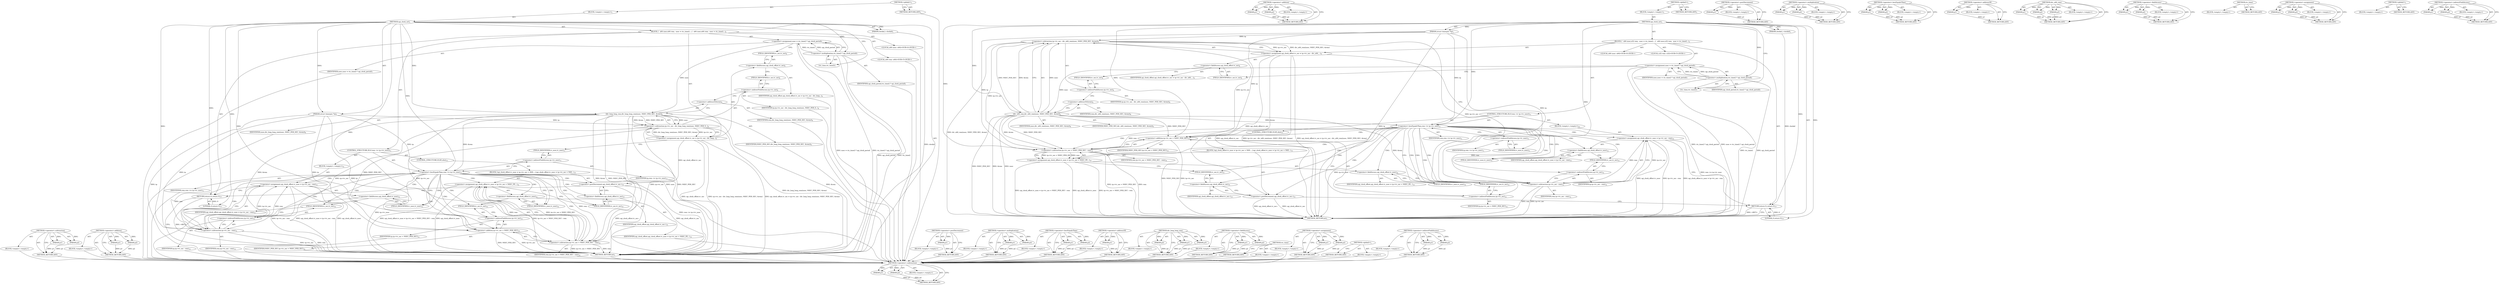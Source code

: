 digraph "&lt;operator&gt;.indirectFieldAccess" {
vulnerable_108 [label=<(METHOD,&lt;operator&gt;.subtraction)>];
vulnerable_109 [label=<(PARAM,p1)>];
vulnerable_110 [label=<(PARAM,p2)>];
vulnerable_111 [label=<(BLOCK,&lt;empty&gt;,&lt;empty&gt;)>];
vulnerable_112 [label=<(METHOD_RETURN,ANY)>];
vulnerable_133 [label=<(METHOD,&lt;operator&gt;.addition)>];
vulnerable_134 [label=<(PARAM,p1)>];
vulnerable_135 [label=<(PARAM,p2)>];
vulnerable_136 [label=<(BLOCK,&lt;empty&gt;,&lt;empty&gt;)>];
vulnerable_137 [label=<(METHOD_RETURN,ANY)>];
vulnerable_6 [label=<(METHOD,&lt;global&gt;)<SUB>1</SUB>>];
vulnerable_7 [label=<(BLOCK,&lt;empty&gt;,&lt;empty&gt;)<SUB>1</SUB>>];
vulnerable_8 [label=<(METHOD,sgi_clock_set)<SUB>1</SUB>>];
vulnerable_9 [label=<(PARAM,clockid_t clockid)<SUB>1</SUB>>];
vulnerable_10 [label=<(PARAM,struct timespec *tp)<SUB>1</SUB>>];
vulnerable_11 [label=<(BLOCK,{
 
 	u64 nsec;
	u64 rem;
 
 	nsec = rtc_time()...,{
 
 	u64 nsec;
	u64 rem;
 
 	nsec = rtc_time()...)<SUB>2</SUB>>];
vulnerable_12 [label="<(LOCAL,u64 nsec: u64)<SUB>4</SUB>>"];
vulnerable_13 [label="<(LOCAL,u64 rem: u64)<SUB>5</SUB>>"];
vulnerable_14 [label=<(&lt;operator&gt;.assignment,nsec = rtc_time() * sgi_clock_period)<SUB>7</SUB>>];
vulnerable_15 [label=<(IDENTIFIER,nsec,nsec = rtc_time() * sgi_clock_period)<SUB>7</SUB>>];
vulnerable_16 [label=<(&lt;operator&gt;.multiplication,rtc_time() * sgi_clock_period)<SUB>7</SUB>>];
vulnerable_17 [label=<(rtc_time,rtc_time())<SUB>7</SUB>>];
vulnerable_18 [label=<(IDENTIFIER,sgi_clock_period,rtc_time() * sgi_clock_period)<SUB>7</SUB>>];
vulnerable_19 [label=<(&lt;operator&gt;.assignment,sgi_clock_offset.tv_sec = tp-&gt;tv_sec - div_long...)<SUB>9</SUB>>];
vulnerable_20 [label=<(&lt;operator&gt;.fieldAccess,sgi_clock_offset.tv_sec)<SUB>9</SUB>>];
vulnerable_21 [label=<(IDENTIFIER,sgi_clock_offset,sgi_clock_offset.tv_sec = tp-&gt;tv_sec - div_long...)<SUB>9</SUB>>];
vulnerable_22 [label=<(FIELD_IDENTIFIER,tv_sec,tv_sec)<SUB>9</SUB>>];
vulnerable_23 [label=<(&lt;operator&gt;.subtraction,tp-&gt;tv_sec - div_long_long_rem(nsec, NSEC_PER_S...)<SUB>9</SUB>>];
vulnerable_24 [label=<(&lt;operator&gt;.indirectFieldAccess,tp-&gt;tv_sec)<SUB>9</SUB>>];
vulnerable_25 [label=<(IDENTIFIER,tp,tp-&gt;tv_sec - div_long_long_rem(nsec, NSEC_PER_S...)<SUB>9</SUB>>];
vulnerable_26 [label=<(FIELD_IDENTIFIER,tv_sec,tv_sec)<SUB>9</SUB>>];
vulnerable_27 [label=<(div_long_long_rem,div_long_long_rem(nsec, NSEC_PER_SEC, &amp;rem))<SUB>9</SUB>>];
vulnerable_28 [label=<(IDENTIFIER,nsec,div_long_long_rem(nsec, NSEC_PER_SEC, &amp;rem))<SUB>9</SUB>>];
vulnerable_29 [label=<(IDENTIFIER,NSEC_PER_SEC,div_long_long_rem(nsec, NSEC_PER_SEC, &amp;rem))<SUB>9</SUB>>];
vulnerable_30 [label=<(&lt;operator&gt;.addressOf,&amp;rem)<SUB>9</SUB>>];
vulnerable_31 [label=<(IDENTIFIER,rem,div_long_long_rem(nsec, NSEC_PER_SEC, &amp;rem))<SUB>9</SUB>>];
vulnerable_32 [label=<(CONTROL_STRUCTURE,IF,if (rem &lt;= tp-&gt;tv_nsec))<SUB>11</SUB>>];
vulnerable_33 [label=<(&lt;operator&gt;.lessEqualsThan,rem &lt;= tp-&gt;tv_nsec)<SUB>11</SUB>>];
vulnerable_34 [label=<(IDENTIFIER,rem,rem &lt;= tp-&gt;tv_nsec)<SUB>11</SUB>>];
vulnerable_35 [label=<(&lt;operator&gt;.indirectFieldAccess,tp-&gt;tv_nsec)<SUB>11</SUB>>];
vulnerable_36 [label=<(IDENTIFIER,tp,rem &lt;= tp-&gt;tv_nsec)<SUB>11</SUB>>];
vulnerable_37 [label=<(FIELD_IDENTIFIER,tv_nsec,tv_nsec)<SUB>11</SUB>>];
vulnerable_38 [label=<(BLOCK,&lt;empty&gt;,&lt;empty&gt;)<SUB>12</SUB>>];
vulnerable_39 [label=<(&lt;operator&gt;.assignment,sgi_clock_offset.tv_nsec = tp-&gt;tv_sec - rem)<SUB>12</SUB>>];
vulnerable_40 [label=<(&lt;operator&gt;.fieldAccess,sgi_clock_offset.tv_nsec)<SUB>12</SUB>>];
vulnerable_41 [label=<(IDENTIFIER,sgi_clock_offset,sgi_clock_offset.tv_nsec = tp-&gt;tv_sec - rem)<SUB>12</SUB>>];
vulnerable_42 [label=<(FIELD_IDENTIFIER,tv_nsec,tv_nsec)<SUB>12</SUB>>];
vulnerable_43 [label=<(&lt;operator&gt;.subtraction,tp-&gt;tv_sec - rem)<SUB>12</SUB>>];
vulnerable_44 [label=<(&lt;operator&gt;.indirectFieldAccess,tp-&gt;tv_sec)<SUB>12</SUB>>];
vulnerable_45 [label=<(IDENTIFIER,tp,tp-&gt;tv_sec - rem)<SUB>12</SUB>>];
vulnerable_46 [label=<(FIELD_IDENTIFIER,tv_sec,tv_sec)<SUB>12</SUB>>];
vulnerable_47 [label=<(IDENTIFIER,rem,tp-&gt;tv_sec - rem)<SUB>12</SUB>>];
vulnerable_48 [label=<(CONTROL_STRUCTURE,ELSE,else)<SUB>13</SUB>>];
vulnerable_49 [label=<(BLOCK,{
		sgi_clock_offset.tv_nsec = tp-&gt;tv_sec + NSE...,{
		sgi_clock_offset.tv_nsec = tp-&gt;tv_sec + NSE...)<SUB>13</SUB>>];
vulnerable_50 [label=<(&lt;operator&gt;.assignment,sgi_clock_offset.tv_nsec = tp-&gt;tv_sec + NSEC_PE...)<SUB>14</SUB>>];
vulnerable_51 [label=<(&lt;operator&gt;.fieldAccess,sgi_clock_offset.tv_nsec)<SUB>14</SUB>>];
vulnerable_52 [label=<(IDENTIFIER,sgi_clock_offset,sgi_clock_offset.tv_nsec = tp-&gt;tv_sec + NSEC_PE...)<SUB>14</SUB>>];
vulnerable_53 [label=<(FIELD_IDENTIFIER,tv_nsec,tv_nsec)<SUB>14</SUB>>];
vulnerable_54 [label=<(&lt;operator&gt;.subtraction,tp-&gt;tv_sec + NSEC_PER_SEC - rem)<SUB>14</SUB>>];
vulnerable_55 [label=<(&lt;operator&gt;.addition,tp-&gt;tv_sec + NSEC_PER_SEC)<SUB>14</SUB>>];
vulnerable_56 [label=<(&lt;operator&gt;.indirectFieldAccess,tp-&gt;tv_sec)<SUB>14</SUB>>];
vulnerable_57 [label=<(IDENTIFIER,tp,tp-&gt;tv_sec + NSEC_PER_SEC)<SUB>14</SUB>>];
vulnerable_58 [label=<(FIELD_IDENTIFIER,tv_sec,tv_sec)<SUB>14</SUB>>];
vulnerable_59 [label=<(IDENTIFIER,NSEC_PER_SEC,tp-&gt;tv_sec + NSEC_PER_SEC)<SUB>14</SUB>>];
vulnerable_60 [label=<(IDENTIFIER,rem,tp-&gt;tv_sec + NSEC_PER_SEC - rem)<SUB>14</SUB>>];
vulnerable_61 [label=<(&lt;operator&gt;.postDecrement,sgi_clock_offset.tv_sec--)<SUB>15</SUB>>];
vulnerable_62 [label=<(&lt;operator&gt;.fieldAccess,sgi_clock_offset.tv_sec)<SUB>15</SUB>>];
vulnerable_63 [label=<(IDENTIFIER,sgi_clock_offset,sgi_clock_offset.tv_sec--)<SUB>15</SUB>>];
vulnerable_64 [label=<(FIELD_IDENTIFIER,tv_sec,tv_sec)<SUB>15</SUB>>];
vulnerable_65 [label=<(RETURN,return 0;,return 0;)<SUB>17</SUB>>];
vulnerable_66 [label=<(LITERAL,0,return 0;)<SUB>17</SUB>>];
vulnerable_67 [label=<(METHOD_RETURN,int)<SUB>1</SUB>>];
vulnerable_69 [label=<(METHOD_RETURN,ANY)<SUB>1</SUB>>];
vulnerable_138 [label=<(METHOD,&lt;operator&gt;.postDecrement)>];
vulnerable_139 [label=<(PARAM,p1)>];
vulnerable_140 [label=<(BLOCK,&lt;empty&gt;,&lt;empty&gt;)>];
vulnerable_141 [label=<(METHOD_RETURN,ANY)>];
vulnerable_95 [label=<(METHOD,&lt;operator&gt;.multiplication)>];
vulnerable_96 [label=<(PARAM,p1)>];
vulnerable_97 [label=<(PARAM,p2)>];
vulnerable_98 [label=<(BLOCK,&lt;empty&gt;,&lt;empty&gt;)>];
vulnerable_99 [label=<(METHOD_RETURN,ANY)>];
vulnerable_128 [label=<(METHOD,&lt;operator&gt;.lessEqualsThan)>];
vulnerable_129 [label=<(PARAM,p1)>];
vulnerable_130 [label=<(PARAM,p2)>];
vulnerable_131 [label=<(BLOCK,&lt;empty&gt;,&lt;empty&gt;)>];
vulnerable_132 [label=<(METHOD_RETURN,ANY)>];
vulnerable_124 [label=<(METHOD,&lt;operator&gt;.addressOf)>];
vulnerable_125 [label=<(PARAM,p1)>];
vulnerable_126 [label=<(BLOCK,&lt;empty&gt;,&lt;empty&gt;)>];
vulnerable_127 [label=<(METHOD_RETURN,ANY)>];
vulnerable_118 [label=<(METHOD,div_long_long_rem)>];
vulnerable_119 [label=<(PARAM,p1)>];
vulnerable_120 [label=<(PARAM,p2)>];
vulnerable_121 [label=<(PARAM,p3)>];
vulnerable_122 [label=<(BLOCK,&lt;empty&gt;,&lt;empty&gt;)>];
vulnerable_123 [label=<(METHOD_RETURN,ANY)>];
vulnerable_103 [label=<(METHOD,&lt;operator&gt;.fieldAccess)>];
vulnerable_104 [label=<(PARAM,p1)>];
vulnerable_105 [label=<(PARAM,p2)>];
vulnerable_106 [label=<(BLOCK,&lt;empty&gt;,&lt;empty&gt;)>];
vulnerable_107 [label=<(METHOD_RETURN,ANY)>];
vulnerable_100 [label=<(METHOD,rtc_time)>];
vulnerable_101 [label=<(BLOCK,&lt;empty&gt;,&lt;empty&gt;)>];
vulnerable_102 [label=<(METHOD_RETURN,ANY)>];
vulnerable_90 [label=<(METHOD,&lt;operator&gt;.assignment)>];
vulnerable_91 [label=<(PARAM,p1)>];
vulnerable_92 [label=<(PARAM,p2)>];
vulnerable_93 [label=<(BLOCK,&lt;empty&gt;,&lt;empty&gt;)>];
vulnerable_94 [label=<(METHOD_RETURN,ANY)>];
vulnerable_84 [label=<(METHOD,&lt;global&gt;)<SUB>1</SUB>>];
vulnerable_85 [label=<(BLOCK,&lt;empty&gt;,&lt;empty&gt;)>];
vulnerable_86 [label=<(METHOD_RETURN,ANY)>];
vulnerable_113 [label=<(METHOD,&lt;operator&gt;.indirectFieldAccess)>];
vulnerable_114 [label=<(PARAM,p1)>];
vulnerable_115 [label=<(PARAM,p2)>];
vulnerable_116 [label=<(BLOCK,&lt;empty&gt;,&lt;empty&gt;)>];
vulnerable_117 [label=<(METHOD_RETURN,ANY)>];
fixed_110 [label=<(METHOD,&lt;operator&gt;.subtraction)>];
fixed_111 [label=<(PARAM,p1)>];
fixed_112 [label=<(PARAM,p2)>];
fixed_113 [label=<(BLOCK,&lt;empty&gt;,&lt;empty&gt;)>];
fixed_114 [label=<(METHOD_RETURN,ANY)>];
fixed_135 [label=<(METHOD,&lt;operator&gt;.addition)>];
fixed_136 [label=<(PARAM,p1)>];
fixed_137 [label=<(PARAM,p2)>];
fixed_138 [label=<(BLOCK,&lt;empty&gt;,&lt;empty&gt;)>];
fixed_139 [label=<(METHOD_RETURN,ANY)>];
fixed_6 [label=<(METHOD,&lt;global&gt;)<SUB>1</SUB>>];
fixed_7 [label=<(BLOCK,&lt;empty&gt;,&lt;empty&gt;)<SUB>1</SUB>>];
fixed_8 [label=<(METHOD,sgi_clock_set)<SUB>1</SUB>>];
fixed_9 [label=<(PARAM,clockid_t clockid)<SUB>1</SUB>>];
fixed_10 [label=<(PARAM,struct timespec *tp)<SUB>1</SUB>>];
fixed_11 [label=<(BLOCK,{
 
 	u64 nsec;
	u32 rem;
 
 	nsec = rtc_time()...,{
 
 	u64 nsec;
	u32 rem;
 
 	nsec = rtc_time()...)<SUB>2</SUB>>];
fixed_12 [label="<(LOCAL,u64 nsec: u64)<SUB>4</SUB>>"];
fixed_13 [label="<(LOCAL,u32 rem: u32)<SUB>5</SUB>>"];
fixed_14 [label=<(&lt;operator&gt;.assignment,nsec = rtc_time() * sgi_clock_period)<SUB>7</SUB>>];
fixed_15 [label=<(IDENTIFIER,nsec,nsec = rtc_time() * sgi_clock_period)<SUB>7</SUB>>];
fixed_16 [label=<(&lt;operator&gt;.multiplication,rtc_time() * sgi_clock_period)<SUB>7</SUB>>];
fixed_17 [label=<(rtc_time,rtc_time())<SUB>7</SUB>>];
fixed_18 [label=<(IDENTIFIER,sgi_clock_period,rtc_time() * sgi_clock_period)<SUB>7</SUB>>];
fixed_19 [label=<(&lt;operator&gt;.assignment,sgi_clock_offset.tv_sec = tp-&gt;tv_sec - div_u64_...)<SUB>9</SUB>>];
fixed_20 [label=<(&lt;operator&gt;.fieldAccess,sgi_clock_offset.tv_sec)<SUB>9</SUB>>];
fixed_21 [label=<(IDENTIFIER,sgi_clock_offset,sgi_clock_offset.tv_sec = tp-&gt;tv_sec - div_u64_...)<SUB>9</SUB>>];
fixed_22 [label=<(FIELD_IDENTIFIER,tv_sec,tv_sec)<SUB>9</SUB>>];
fixed_23 [label=<(&lt;operator&gt;.subtraction,tp-&gt;tv_sec - div_u64_rem(nsec, NSEC_PER_SEC, &amp;rem))<SUB>9</SUB>>];
fixed_24 [label=<(&lt;operator&gt;.indirectFieldAccess,tp-&gt;tv_sec)<SUB>9</SUB>>];
fixed_25 [label=<(IDENTIFIER,tp,tp-&gt;tv_sec - div_u64_rem(nsec, NSEC_PER_SEC, &amp;rem))<SUB>9</SUB>>];
fixed_26 [label=<(FIELD_IDENTIFIER,tv_sec,tv_sec)<SUB>9</SUB>>];
fixed_27 [label=<(div_u64_rem,div_u64_rem(nsec, NSEC_PER_SEC, &amp;rem))<SUB>9</SUB>>];
fixed_28 [label=<(IDENTIFIER,nsec,div_u64_rem(nsec, NSEC_PER_SEC, &amp;rem))<SUB>9</SUB>>];
fixed_29 [label=<(IDENTIFIER,NSEC_PER_SEC,div_u64_rem(nsec, NSEC_PER_SEC, &amp;rem))<SUB>9</SUB>>];
fixed_30 [label=<(&lt;operator&gt;.addressOf,&amp;rem)<SUB>9</SUB>>];
fixed_31 [label=<(IDENTIFIER,rem,div_u64_rem(nsec, NSEC_PER_SEC, &amp;rem))<SUB>9</SUB>>];
fixed_32 [label=<(CONTROL_STRUCTURE,IF,if (rem &lt;= tp-&gt;tv_nsec))<SUB>11</SUB>>];
fixed_33 [label=<(&lt;operator&gt;.lessEqualsThan,rem &lt;= tp-&gt;tv_nsec)<SUB>11</SUB>>];
fixed_34 [label=<(IDENTIFIER,rem,rem &lt;= tp-&gt;tv_nsec)<SUB>11</SUB>>];
fixed_35 [label=<(&lt;operator&gt;.indirectFieldAccess,tp-&gt;tv_nsec)<SUB>11</SUB>>];
fixed_36 [label=<(IDENTIFIER,tp,rem &lt;= tp-&gt;tv_nsec)<SUB>11</SUB>>];
fixed_37 [label=<(FIELD_IDENTIFIER,tv_nsec,tv_nsec)<SUB>11</SUB>>];
fixed_38 [label=<(BLOCK,&lt;empty&gt;,&lt;empty&gt;)<SUB>12</SUB>>];
fixed_39 [label=<(&lt;operator&gt;.assignment,sgi_clock_offset.tv_nsec = tp-&gt;tv_sec - rem)<SUB>12</SUB>>];
fixed_40 [label=<(&lt;operator&gt;.fieldAccess,sgi_clock_offset.tv_nsec)<SUB>12</SUB>>];
fixed_41 [label=<(IDENTIFIER,sgi_clock_offset,sgi_clock_offset.tv_nsec = tp-&gt;tv_sec - rem)<SUB>12</SUB>>];
fixed_42 [label=<(FIELD_IDENTIFIER,tv_nsec,tv_nsec)<SUB>12</SUB>>];
fixed_43 [label=<(&lt;operator&gt;.subtraction,tp-&gt;tv_sec - rem)<SUB>12</SUB>>];
fixed_44 [label=<(&lt;operator&gt;.indirectFieldAccess,tp-&gt;tv_sec)<SUB>12</SUB>>];
fixed_45 [label=<(IDENTIFIER,tp,tp-&gt;tv_sec - rem)<SUB>12</SUB>>];
fixed_46 [label=<(FIELD_IDENTIFIER,tv_sec,tv_sec)<SUB>12</SUB>>];
fixed_47 [label=<(IDENTIFIER,rem,tp-&gt;tv_sec - rem)<SUB>12</SUB>>];
fixed_48 [label=<(CONTROL_STRUCTURE,ELSE,else)<SUB>13</SUB>>];
fixed_49 [label=<(BLOCK,{
		sgi_clock_offset.tv_nsec = tp-&gt;tv_sec + NSE...,{
		sgi_clock_offset.tv_nsec = tp-&gt;tv_sec + NSE...)<SUB>13</SUB>>];
fixed_50 [label=<(&lt;operator&gt;.assignment,sgi_clock_offset.tv_nsec = tp-&gt;tv_sec + NSEC_PE...)<SUB>14</SUB>>];
fixed_51 [label=<(&lt;operator&gt;.fieldAccess,sgi_clock_offset.tv_nsec)<SUB>14</SUB>>];
fixed_52 [label=<(IDENTIFIER,sgi_clock_offset,sgi_clock_offset.tv_nsec = tp-&gt;tv_sec + NSEC_PE...)<SUB>14</SUB>>];
fixed_53 [label=<(FIELD_IDENTIFIER,tv_nsec,tv_nsec)<SUB>14</SUB>>];
fixed_54 [label=<(&lt;operator&gt;.subtraction,tp-&gt;tv_sec + NSEC_PER_SEC - rem)<SUB>14</SUB>>];
fixed_55 [label=<(&lt;operator&gt;.addition,tp-&gt;tv_sec + NSEC_PER_SEC)<SUB>14</SUB>>];
fixed_56 [label=<(&lt;operator&gt;.indirectFieldAccess,tp-&gt;tv_sec)<SUB>14</SUB>>];
fixed_57 [label=<(IDENTIFIER,tp,tp-&gt;tv_sec + NSEC_PER_SEC)<SUB>14</SUB>>];
fixed_58 [label=<(FIELD_IDENTIFIER,tv_sec,tv_sec)<SUB>14</SUB>>];
fixed_59 [label=<(IDENTIFIER,NSEC_PER_SEC,tp-&gt;tv_sec + NSEC_PER_SEC)<SUB>14</SUB>>];
fixed_60 [label=<(IDENTIFIER,rem,tp-&gt;tv_sec + NSEC_PER_SEC - rem)<SUB>14</SUB>>];
fixed_61 [label=<(&lt;operator&gt;.postDecrement,sgi_clock_offset.tv_sec--)<SUB>15</SUB>>];
fixed_62 [label=<(&lt;operator&gt;.fieldAccess,sgi_clock_offset.tv_sec)<SUB>15</SUB>>];
fixed_63 [label=<(IDENTIFIER,sgi_clock_offset,sgi_clock_offset.tv_sec--)<SUB>15</SUB>>];
fixed_64 [label=<(FIELD_IDENTIFIER,tv_sec,tv_sec)<SUB>15</SUB>>];
fixed_65 [label=<(RETURN,return 0;,return 0;)<SUB>17</SUB>>];
fixed_66 [label=<(LITERAL,0,return 0;)<SUB>17</SUB>>];
fixed_67 [label=<(METHOD_RETURN,int)<SUB>1</SUB>>];
fixed_69 [label=<(METHOD_RETURN,ANY)<SUB>1</SUB>>];
fixed_140 [label=<(METHOD,&lt;operator&gt;.postDecrement)>];
fixed_141 [label=<(PARAM,p1)>];
fixed_142 [label=<(BLOCK,&lt;empty&gt;,&lt;empty&gt;)>];
fixed_143 [label=<(METHOD_RETURN,ANY)>];
fixed_97 [label=<(METHOD,&lt;operator&gt;.multiplication)>];
fixed_98 [label=<(PARAM,p1)>];
fixed_99 [label=<(PARAM,p2)>];
fixed_100 [label=<(BLOCK,&lt;empty&gt;,&lt;empty&gt;)>];
fixed_101 [label=<(METHOD_RETURN,ANY)>];
fixed_130 [label=<(METHOD,&lt;operator&gt;.lessEqualsThan)>];
fixed_131 [label=<(PARAM,p1)>];
fixed_132 [label=<(PARAM,p2)>];
fixed_133 [label=<(BLOCK,&lt;empty&gt;,&lt;empty&gt;)>];
fixed_134 [label=<(METHOD_RETURN,ANY)>];
fixed_126 [label=<(METHOD,&lt;operator&gt;.addressOf)>];
fixed_127 [label=<(PARAM,p1)>];
fixed_128 [label=<(BLOCK,&lt;empty&gt;,&lt;empty&gt;)>];
fixed_129 [label=<(METHOD_RETURN,ANY)>];
fixed_120 [label=<(METHOD,div_u64_rem)>];
fixed_121 [label=<(PARAM,p1)>];
fixed_122 [label=<(PARAM,p2)>];
fixed_123 [label=<(PARAM,p3)>];
fixed_124 [label=<(BLOCK,&lt;empty&gt;,&lt;empty&gt;)>];
fixed_125 [label=<(METHOD_RETURN,ANY)>];
fixed_105 [label=<(METHOD,&lt;operator&gt;.fieldAccess)>];
fixed_106 [label=<(PARAM,p1)>];
fixed_107 [label=<(PARAM,p2)>];
fixed_108 [label=<(BLOCK,&lt;empty&gt;,&lt;empty&gt;)>];
fixed_109 [label=<(METHOD_RETURN,ANY)>];
fixed_102 [label=<(METHOD,rtc_time)>];
fixed_103 [label=<(BLOCK,&lt;empty&gt;,&lt;empty&gt;)>];
fixed_104 [label=<(METHOD_RETURN,ANY)>];
fixed_92 [label=<(METHOD,&lt;operator&gt;.assignment)>];
fixed_93 [label=<(PARAM,p1)>];
fixed_94 [label=<(PARAM,p2)>];
fixed_95 [label=<(BLOCK,&lt;empty&gt;,&lt;empty&gt;)>];
fixed_96 [label=<(METHOD_RETURN,ANY)>];
fixed_86 [label=<(METHOD,&lt;global&gt;)<SUB>1</SUB>>];
fixed_87 [label=<(BLOCK,&lt;empty&gt;,&lt;empty&gt;)>];
fixed_88 [label=<(METHOD_RETURN,ANY)>];
fixed_115 [label=<(METHOD,&lt;operator&gt;.indirectFieldAccess)>];
fixed_116 [label=<(PARAM,p1)>];
fixed_117 [label=<(PARAM,p2)>];
fixed_118 [label=<(BLOCK,&lt;empty&gt;,&lt;empty&gt;)>];
fixed_119 [label=<(METHOD_RETURN,ANY)>];
vulnerable_108 -> vulnerable_109  [key=0, label="AST: "];
vulnerable_108 -> vulnerable_109  [key=1, label="DDG: "];
vulnerable_108 -> vulnerable_111  [key=0, label="AST: "];
vulnerable_108 -> vulnerable_110  [key=0, label="AST: "];
vulnerable_108 -> vulnerable_110  [key=1, label="DDG: "];
vulnerable_108 -> vulnerable_112  [key=0, label="AST: "];
vulnerable_108 -> vulnerable_112  [key=1, label="CFG: "];
vulnerable_109 -> vulnerable_112  [key=0, label="DDG: p1"];
vulnerable_110 -> vulnerable_112  [key=0, label="DDG: p2"];
vulnerable_111 -> fixed_110  [key=0];
vulnerable_112 -> fixed_110  [key=0];
vulnerable_133 -> vulnerable_134  [key=0, label="AST: "];
vulnerable_133 -> vulnerable_134  [key=1, label="DDG: "];
vulnerable_133 -> vulnerable_136  [key=0, label="AST: "];
vulnerable_133 -> vulnerable_135  [key=0, label="AST: "];
vulnerable_133 -> vulnerable_135  [key=1, label="DDG: "];
vulnerable_133 -> vulnerable_137  [key=0, label="AST: "];
vulnerable_133 -> vulnerable_137  [key=1, label="CFG: "];
vulnerable_134 -> vulnerable_137  [key=0, label="DDG: p1"];
vulnerable_135 -> vulnerable_137  [key=0, label="DDG: p2"];
vulnerable_136 -> fixed_110  [key=0];
vulnerable_137 -> fixed_110  [key=0];
vulnerable_6 -> vulnerable_7  [key=0, label="AST: "];
vulnerable_6 -> vulnerable_69  [key=0, label="AST: "];
vulnerable_6 -> vulnerable_69  [key=1, label="CFG: "];
vulnerable_7 -> vulnerable_8  [key=0, label="AST: "];
vulnerable_8 -> vulnerable_9  [key=0, label="AST: "];
vulnerable_8 -> vulnerable_9  [key=1, label="DDG: "];
vulnerable_8 -> vulnerable_10  [key=0, label="AST: "];
vulnerable_8 -> vulnerable_10  [key=1, label="DDG: "];
vulnerable_8 -> vulnerable_11  [key=0, label="AST: "];
vulnerable_8 -> vulnerable_67  [key=0, label="AST: "];
vulnerable_8 -> vulnerable_17  [key=0, label="CFG: "];
vulnerable_8 -> vulnerable_65  [key=0, label="DDG: "];
vulnerable_8 -> vulnerable_66  [key=0, label="DDG: "];
vulnerable_8 -> vulnerable_16  [key=0, label="DDG: "];
vulnerable_8 -> vulnerable_33  [key=0, label="DDG: "];
vulnerable_8 -> vulnerable_27  [key=0, label="DDG: "];
vulnerable_8 -> vulnerable_43  [key=0, label="DDG: "];
vulnerable_8 -> vulnerable_54  [key=0, label="DDG: "];
vulnerable_8 -> vulnerable_55  [key=0, label="DDG: "];
vulnerable_9 -> vulnerable_67  [key=0, label="DDG: clockid"];
vulnerable_10 -> vulnerable_67  [key=0, label="DDG: tp"];
vulnerable_10 -> vulnerable_23  [key=0, label="DDG: tp"];
vulnerable_10 -> vulnerable_33  [key=0, label="DDG: tp"];
vulnerable_10 -> vulnerable_43  [key=0, label="DDG: tp"];
vulnerable_10 -> vulnerable_54  [key=0, label="DDG: tp"];
vulnerable_10 -> vulnerable_55  [key=0, label="DDG: tp"];
vulnerable_11 -> vulnerable_12  [key=0, label="AST: "];
vulnerable_11 -> vulnerable_13  [key=0, label="AST: "];
vulnerable_11 -> vulnerable_14  [key=0, label="AST: "];
vulnerable_11 -> vulnerable_19  [key=0, label="AST: "];
vulnerable_11 -> vulnerable_32  [key=0, label="AST: "];
vulnerable_11 -> vulnerable_65  [key=0, label="AST: "];
vulnerable_12 -> fixed_110  [key=0];
vulnerable_13 -> fixed_110  [key=0];
vulnerable_14 -> vulnerable_15  [key=0, label="AST: "];
vulnerable_14 -> vulnerable_16  [key=0, label="AST: "];
vulnerable_14 -> vulnerable_22  [key=0, label="CFG: "];
vulnerable_14 -> vulnerable_67  [key=0, label="DDG: rtc_time() * sgi_clock_period"];
vulnerable_14 -> vulnerable_67  [key=1, label="DDG: nsec = rtc_time() * sgi_clock_period"];
vulnerable_14 -> vulnerable_27  [key=0, label="DDG: nsec"];
vulnerable_15 -> fixed_110  [key=0];
vulnerable_16 -> vulnerable_17  [key=0, label="AST: "];
vulnerable_16 -> vulnerable_18  [key=0, label="AST: "];
vulnerable_16 -> vulnerable_14  [key=0, label="CFG: "];
vulnerable_16 -> vulnerable_14  [key=1, label="DDG: rtc_time()"];
vulnerable_16 -> vulnerable_14  [key=2, label="DDG: sgi_clock_period"];
vulnerable_16 -> vulnerable_67  [key=0, label="DDG: rtc_time()"];
vulnerable_16 -> vulnerable_67  [key=1, label="DDG: sgi_clock_period"];
vulnerable_17 -> vulnerable_16  [key=0, label="CFG: "];
vulnerable_18 -> fixed_110  [key=0];
vulnerable_19 -> vulnerable_20  [key=0, label="AST: "];
vulnerable_19 -> vulnerable_23  [key=0, label="AST: "];
vulnerable_19 -> vulnerable_37  [key=0, label="CFG: "];
vulnerable_19 -> vulnerable_67  [key=0, label="DDG: sgi_clock_offset.tv_sec"];
vulnerable_19 -> vulnerable_67  [key=1, label="DDG: tp-&gt;tv_sec - div_long_long_rem(nsec, NSEC_PER_SEC, &amp;rem)"];
vulnerable_19 -> vulnerable_67  [key=2, label="DDG: sgi_clock_offset.tv_sec = tp-&gt;tv_sec - div_long_long_rem(nsec, NSEC_PER_SEC, &amp;rem)"];
vulnerable_19 -> vulnerable_61  [key=0, label="DDG: sgi_clock_offset.tv_sec"];
vulnerable_20 -> vulnerable_21  [key=0, label="AST: "];
vulnerable_20 -> vulnerable_22  [key=0, label="AST: "];
vulnerable_20 -> vulnerable_26  [key=0, label="CFG: "];
vulnerable_21 -> fixed_110  [key=0];
vulnerable_22 -> vulnerable_20  [key=0, label="CFG: "];
vulnerable_23 -> vulnerable_24  [key=0, label="AST: "];
vulnerable_23 -> vulnerable_27  [key=0, label="AST: "];
vulnerable_23 -> vulnerable_19  [key=0, label="CFG: "];
vulnerable_23 -> vulnerable_19  [key=1, label="DDG: tp-&gt;tv_sec"];
vulnerable_23 -> vulnerable_19  [key=2, label="DDG: div_long_long_rem(nsec, NSEC_PER_SEC, &amp;rem)"];
vulnerable_23 -> vulnerable_67  [key=0, label="DDG: div_long_long_rem(nsec, NSEC_PER_SEC, &amp;rem)"];
vulnerable_23 -> vulnerable_43  [key=0, label="DDG: tp-&gt;tv_sec"];
vulnerable_23 -> vulnerable_54  [key=0, label="DDG: tp-&gt;tv_sec"];
vulnerable_23 -> vulnerable_55  [key=0, label="DDG: tp-&gt;tv_sec"];
vulnerable_24 -> vulnerable_25  [key=0, label="AST: "];
vulnerable_24 -> vulnerable_26  [key=0, label="AST: "];
vulnerable_24 -> vulnerable_30  [key=0, label="CFG: "];
vulnerable_25 -> fixed_110  [key=0];
vulnerable_26 -> vulnerable_24  [key=0, label="CFG: "];
vulnerable_27 -> vulnerable_28  [key=0, label="AST: "];
vulnerable_27 -> vulnerable_29  [key=0, label="AST: "];
vulnerable_27 -> vulnerable_30  [key=0, label="AST: "];
vulnerable_27 -> vulnerable_23  [key=0, label="CFG: "];
vulnerable_27 -> vulnerable_23  [key=1, label="DDG: nsec"];
vulnerable_27 -> vulnerable_23  [key=2, label="DDG: NSEC_PER_SEC"];
vulnerable_27 -> vulnerable_23  [key=3, label="DDG: &amp;rem"];
vulnerable_27 -> vulnerable_67  [key=0, label="DDG: nsec"];
vulnerable_27 -> vulnerable_67  [key=1, label="DDG: NSEC_PER_SEC"];
vulnerable_27 -> vulnerable_67  [key=2, label="DDG: &amp;rem"];
vulnerable_27 -> vulnerable_33  [key=0, label="DDG: &amp;rem"];
vulnerable_27 -> vulnerable_43  [key=0, label="DDG: &amp;rem"];
vulnerable_27 -> vulnerable_54  [key=0, label="DDG: NSEC_PER_SEC"];
vulnerable_27 -> vulnerable_54  [key=1, label="DDG: &amp;rem"];
vulnerable_27 -> vulnerable_55  [key=0, label="DDG: NSEC_PER_SEC"];
vulnerable_28 -> fixed_110  [key=0];
vulnerable_29 -> fixed_110  [key=0];
vulnerable_30 -> vulnerable_31  [key=0, label="AST: "];
vulnerable_30 -> vulnerable_27  [key=0, label="CFG: "];
vulnerable_31 -> fixed_110  [key=0];
vulnerable_32 -> vulnerable_33  [key=0, label="AST: "];
vulnerable_32 -> vulnerable_38  [key=0, label="AST: "];
vulnerable_32 -> vulnerable_48  [key=0, label="AST: "];
vulnerable_33 -> vulnerable_34  [key=0, label="AST: "];
vulnerable_33 -> vulnerable_35  [key=0, label="AST: "];
vulnerable_33 -> vulnerable_42  [key=0, label="CFG: "];
vulnerable_33 -> vulnerable_42  [key=1, label="CDG: "];
vulnerable_33 -> vulnerable_53  [key=0, label="CFG: "];
vulnerable_33 -> vulnerable_53  [key=1, label="CDG: "];
vulnerable_33 -> vulnerable_67  [key=0, label="DDG: tp-&gt;tv_nsec"];
vulnerable_33 -> vulnerable_67  [key=1, label="DDG: rem &lt;= tp-&gt;tv_nsec"];
vulnerable_33 -> vulnerable_43  [key=0, label="DDG: rem"];
vulnerable_33 -> vulnerable_43  [key=1, label="CDG: "];
vulnerable_33 -> vulnerable_54  [key=0, label="DDG: rem"];
vulnerable_33 -> vulnerable_54  [key=1, label="CDG: "];
vulnerable_33 -> vulnerable_58  [key=0, label="CDG: "];
vulnerable_33 -> vulnerable_61  [key=0, label="CDG: "];
vulnerable_33 -> vulnerable_64  [key=0, label="CDG: "];
vulnerable_33 -> vulnerable_51  [key=0, label="CDG: "];
vulnerable_33 -> vulnerable_46  [key=0, label="CDG: "];
vulnerable_33 -> vulnerable_56  [key=0, label="CDG: "];
vulnerable_33 -> vulnerable_40  [key=0, label="CDG: "];
vulnerable_33 -> vulnerable_50  [key=0, label="CDG: "];
vulnerable_33 -> vulnerable_44  [key=0, label="CDG: "];
vulnerable_33 -> vulnerable_55  [key=0, label="CDG: "];
vulnerable_33 -> vulnerable_62  [key=0, label="CDG: "];
vulnerable_33 -> vulnerable_39  [key=0, label="CDG: "];
vulnerable_34 -> fixed_110  [key=0];
vulnerable_35 -> vulnerable_36  [key=0, label="AST: "];
vulnerable_35 -> vulnerable_37  [key=0, label="AST: "];
vulnerable_35 -> vulnerable_33  [key=0, label="CFG: "];
vulnerable_36 -> fixed_110  [key=0];
vulnerable_37 -> vulnerable_35  [key=0, label="CFG: "];
vulnerable_38 -> vulnerable_39  [key=0, label="AST: "];
vulnerable_39 -> vulnerable_40  [key=0, label="AST: "];
vulnerable_39 -> vulnerable_43  [key=0, label="AST: "];
vulnerable_39 -> vulnerable_65  [key=0, label="CFG: "];
vulnerable_39 -> vulnerable_67  [key=0, label="DDG: sgi_clock_offset.tv_nsec"];
vulnerable_39 -> vulnerable_67  [key=1, label="DDG: tp-&gt;tv_sec - rem"];
vulnerable_39 -> vulnerable_67  [key=2, label="DDG: sgi_clock_offset.tv_nsec = tp-&gt;tv_sec - rem"];
vulnerable_40 -> vulnerable_41  [key=0, label="AST: "];
vulnerable_40 -> vulnerable_42  [key=0, label="AST: "];
vulnerable_40 -> vulnerable_46  [key=0, label="CFG: "];
vulnerable_41 -> fixed_110  [key=0];
vulnerable_42 -> vulnerable_40  [key=0, label="CFG: "];
vulnerable_43 -> vulnerable_44  [key=0, label="AST: "];
vulnerable_43 -> vulnerable_47  [key=0, label="AST: "];
vulnerable_43 -> vulnerable_39  [key=0, label="CFG: "];
vulnerable_43 -> vulnerable_39  [key=1, label="DDG: tp-&gt;tv_sec"];
vulnerable_43 -> vulnerable_39  [key=2, label="DDG: rem"];
vulnerable_43 -> vulnerable_67  [key=0, label="DDG: tp-&gt;tv_sec"];
vulnerable_43 -> vulnerable_67  [key=1, label="DDG: rem"];
vulnerable_44 -> vulnerable_45  [key=0, label="AST: "];
vulnerable_44 -> vulnerable_46  [key=0, label="AST: "];
vulnerable_44 -> vulnerable_43  [key=0, label="CFG: "];
vulnerable_45 -> fixed_110  [key=0];
vulnerable_46 -> vulnerable_44  [key=0, label="CFG: "];
vulnerable_47 -> fixed_110  [key=0];
vulnerable_48 -> vulnerable_49  [key=0, label="AST: "];
vulnerable_49 -> vulnerable_50  [key=0, label="AST: "];
vulnerable_49 -> vulnerable_61  [key=0, label="AST: "];
vulnerable_50 -> vulnerable_51  [key=0, label="AST: "];
vulnerable_50 -> vulnerable_54  [key=0, label="AST: "];
vulnerable_50 -> vulnerable_64  [key=0, label="CFG: "];
vulnerable_50 -> vulnerable_67  [key=0, label="DDG: sgi_clock_offset.tv_nsec"];
vulnerable_50 -> vulnerable_67  [key=1, label="DDG: tp-&gt;tv_sec + NSEC_PER_SEC - rem"];
vulnerable_50 -> vulnerable_67  [key=2, label="DDG: sgi_clock_offset.tv_nsec = tp-&gt;tv_sec + NSEC_PER_SEC - rem"];
vulnerable_51 -> vulnerable_52  [key=0, label="AST: "];
vulnerable_51 -> vulnerable_53  [key=0, label="AST: "];
vulnerable_51 -> vulnerable_58  [key=0, label="CFG: "];
vulnerable_52 -> fixed_110  [key=0];
vulnerable_53 -> vulnerable_51  [key=0, label="CFG: "];
vulnerable_54 -> vulnerable_55  [key=0, label="AST: "];
vulnerable_54 -> vulnerable_60  [key=0, label="AST: "];
vulnerable_54 -> vulnerable_50  [key=0, label="CFG: "];
vulnerable_54 -> vulnerable_50  [key=1, label="DDG: tp-&gt;tv_sec + NSEC_PER_SEC"];
vulnerable_54 -> vulnerable_50  [key=2, label="DDG: rem"];
vulnerable_54 -> vulnerable_67  [key=0, label="DDG: tp-&gt;tv_sec + NSEC_PER_SEC"];
vulnerable_54 -> vulnerable_67  [key=1, label="DDG: rem"];
vulnerable_55 -> vulnerable_56  [key=0, label="AST: "];
vulnerable_55 -> vulnerable_59  [key=0, label="AST: "];
vulnerable_55 -> vulnerable_54  [key=0, label="CFG: "];
vulnerable_55 -> vulnerable_67  [key=0, label="DDG: tp-&gt;tv_sec"];
vulnerable_55 -> vulnerable_67  [key=1, label="DDG: NSEC_PER_SEC"];
vulnerable_56 -> vulnerable_57  [key=0, label="AST: "];
vulnerable_56 -> vulnerable_58  [key=0, label="AST: "];
vulnerable_56 -> vulnerable_55  [key=0, label="CFG: "];
vulnerable_57 -> fixed_110  [key=0];
vulnerable_58 -> vulnerable_56  [key=0, label="CFG: "];
vulnerable_59 -> fixed_110  [key=0];
vulnerable_60 -> fixed_110  [key=0];
vulnerable_61 -> vulnerable_62  [key=0, label="AST: "];
vulnerable_61 -> vulnerable_65  [key=0, label="CFG: "];
vulnerable_61 -> vulnerable_67  [key=0, label="DDG: sgi_clock_offset.tv_sec"];
vulnerable_61 -> vulnerable_67  [key=1, label="DDG: sgi_clock_offset.tv_sec--"];
vulnerable_62 -> vulnerable_63  [key=0, label="AST: "];
vulnerable_62 -> vulnerable_64  [key=0, label="AST: "];
vulnerable_62 -> vulnerable_61  [key=0, label="CFG: "];
vulnerable_63 -> fixed_110  [key=0];
vulnerable_64 -> vulnerable_62  [key=0, label="CFG: "];
vulnerable_65 -> vulnerable_66  [key=0, label="AST: "];
vulnerable_65 -> vulnerable_67  [key=0, label="CFG: "];
vulnerable_65 -> vulnerable_67  [key=1, label="DDG: &lt;RET&gt;"];
vulnerable_66 -> vulnerable_65  [key=0, label="DDG: 0"];
vulnerable_67 -> fixed_110  [key=0];
vulnerable_69 -> fixed_110  [key=0];
vulnerable_138 -> vulnerable_139  [key=0, label="AST: "];
vulnerable_138 -> vulnerable_139  [key=1, label="DDG: "];
vulnerable_138 -> vulnerable_140  [key=0, label="AST: "];
vulnerable_138 -> vulnerable_141  [key=0, label="AST: "];
vulnerable_138 -> vulnerable_141  [key=1, label="CFG: "];
vulnerable_139 -> vulnerable_141  [key=0, label="DDG: p1"];
vulnerable_140 -> fixed_110  [key=0];
vulnerable_141 -> fixed_110  [key=0];
vulnerable_95 -> vulnerable_96  [key=0, label="AST: "];
vulnerable_95 -> vulnerable_96  [key=1, label="DDG: "];
vulnerable_95 -> vulnerable_98  [key=0, label="AST: "];
vulnerable_95 -> vulnerable_97  [key=0, label="AST: "];
vulnerable_95 -> vulnerable_97  [key=1, label="DDG: "];
vulnerable_95 -> vulnerable_99  [key=0, label="AST: "];
vulnerable_95 -> vulnerable_99  [key=1, label="CFG: "];
vulnerable_96 -> vulnerable_99  [key=0, label="DDG: p1"];
vulnerable_97 -> vulnerable_99  [key=0, label="DDG: p2"];
vulnerable_98 -> fixed_110  [key=0];
vulnerable_99 -> fixed_110  [key=0];
vulnerable_128 -> vulnerable_129  [key=0, label="AST: "];
vulnerable_128 -> vulnerable_129  [key=1, label="DDG: "];
vulnerable_128 -> vulnerable_131  [key=0, label="AST: "];
vulnerable_128 -> vulnerable_130  [key=0, label="AST: "];
vulnerable_128 -> vulnerable_130  [key=1, label="DDG: "];
vulnerable_128 -> vulnerable_132  [key=0, label="AST: "];
vulnerable_128 -> vulnerable_132  [key=1, label="CFG: "];
vulnerable_129 -> vulnerable_132  [key=0, label="DDG: p1"];
vulnerable_130 -> vulnerable_132  [key=0, label="DDG: p2"];
vulnerable_131 -> fixed_110  [key=0];
vulnerable_132 -> fixed_110  [key=0];
vulnerable_124 -> vulnerable_125  [key=0, label="AST: "];
vulnerable_124 -> vulnerable_125  [key=1, label="DDG: "];
vulnerable_124 -> vulnerable_126  [key=0, label="AST: "];
vulnerable_124 -> vulnerable_127  [key=0, label="AST: "];
vulnerable_124 -> vulnerable_127  [key=1, label="CFG: "];
vulnerable_125 -> vulnerable_127  [key=0, label="DDG: p1"];
vulnerable_126 -> fixed_110  [key=0];
vulnerable_127 -> fixed_110  [key=0];
vulnerable_118 -> vulnerable_119  [key=0, label="AST: "];
vulnerable_118 -> vulnerable_119  [key=1, label="DDG: "];
vulnerable_118 -> vulnerable_122  [key=0, label="AST: "];
vulnerable_118 -> vulnerable_120  [key=0, label="AST: "];
vulnerable_118 -> vulnerable_120  [key=1, label="DDG: "];
vulnerable_118 -> vulnerable_123  [key=0, label="AST: "];
vulnerable_118 -> vulnerable_123  [key=1, label="CFG: "];
vulnerable_118 -> vulnerable_121  [key=0, label="AST: "];
vulnerable_118 -> vulnerable_121  [key=1, label="DDG: "];
vulnerable_119 -> vulnerable_123  [key=0, label="DDG: p1"];
vulnerable_120 -> vulnerable_123  [key=0, label="DDG: p2"];
vulnerable_121 -> vulnerable_123  [key=0, label="DDG: p3"];
vulnerable_122 -> fixed_110  [key=0];
vulnerable_123 -> fixed_110  [key=0];
vulnerable_103 -> vulnerable_104  [key=0, label="AST: "];
vulnerable_103 -> vulnerable_104  [key=1, label="DDG: "];
vulnerable_103 -> vulnerable_106  [key=0, label="AST: "];
vulnerable_103 -> vulnerable_105  [key=0, label="AST: "];
vulnerable_103 -> vulnerable_105  [key=1, label="DDG: "];
vulnerable_103 -> vulnerable_107  [key=0, label="AST: "];
vulnerable_103 -> vulnerable_107  [key=1, label="CFG: "];
vulnerable_104 -> vulnerable_107  [key=0, label="DDG: p1"];
vulnerable_105 -> vulnerable_107  [key=0, label="DDG: p2"];
vulnerable_106 -> fixed_110  [key=0];
vulnerable_107 -> fixed_110  [key=0];
vulnerable_100 -> vulnerable_101  [key=0, label="AST: "];
vulnerable_100 -> vulnerable_102  [key=0, label="AST: "];
vulnerable_100 -> vulnerable_102  [key=1, label="CFG: "];
vulnerable_101 -> fixed_110  [key=0];
vulnerable_102 -> fixed_110  [key=0];
vulnerable_90 -> vulnerable_91  [key=0, label="AST: "];
vulnerable_90 -> vulnerable_91  [key=1, label="DDG: "];
vulnerable_90 -> vulnerable_93  [key=0, label="AST: "];
vulnerable_90 -> vulnerable_92  [key=0, label="AST: "];
vulnerable_90 -> vulnerable_92  [key=1, label="DDG: "];
vulnerable_90 -> vulnerable_94  [key=0, label="AST: "];
vulnerable_90 -> vulnerable_94  [key=1, label="CFG: "];
vulnerable_91 -> vulnerable_94  [key=0, label="DDG: p1"];
vulnerable_92 -> vulnerable_94  [key=0, label="DDG: p2"];
vulnerable_93 -> fixed_110  [key=0];
vulnerable_94 -> fixed_110  [key=0];
vulnerable_84 -> vulnerable_85  [key=0, label="AST: "];
vulnerable_84 -> vulnerable_86  [key=0, label="AST: "];
vulnerable_84 -> vulnerable_86  [key=1, label="CFG: "];
vulnerable_85 -> fixed_110  [key=0];
vulnerable_86 -> fixed_110  [key=0];
vulnerable_113 -> vulnerable_114  [key=0, label="AST: "];
vulnerable_113 -> vulnerable_114  [key=1, label="DDG: "];
vulnerable_113 -> vulnerable_116  [key=0, label="AST: "];
vulnerable_113 -> vulnerable_115  [key=0, label="AST: "];
vulnerable_113 -> vulnerable_115  [key=1, label="DDG: "];
vulnerable_113 -> vulnerable_117  [key=0, label="AST: "];
vulnerable_113 -> vulnerable_117  [key=1, label="CFG: "];
vulnerable_114 -> vulnerable_117  [key=0, label="DDG: p1"];
vulnerable_115 -> vulnerable_117  [key=0, label="DDG: p2"];
vulnerable_116 -> fixed_110  [key=0];
vulnerable_117 -> fixed_110  [key=0];
fixed_110 -> fixed_111  [key=0, label="AST: "];
fixed_110 -> fixed_111  [key=1, label="DDG: "];
fixed_110 -> fixed_113  [key=0, label="AST: "];
fixed_110 -> fixed_112  [key=0, label="AST: "];
fixed_110 -> fixed_112  [key=1, label="DDG: "];
fixed_110 -> fixed_114  [key=0, label="AST: "];
fixed_110 -> fixed_114  [key=1, label="CFG: "];
fixed_111 -> fixed_114  [key=0, label="DDG: p1"];
fixed_112 -> fixed_114  [key=0, label="DDG: p2"];
fixed_135 -> fixed_136  [key=0, label="AST: "];
fixed_135 -> fixed_136  [key=1, label="DDG: "];
fixed_135 -> fixed_138  [key=0, label="AST: "];
fixed_135 -> fixed_137  [key=0, label="AST: "];
fixed_135 -> fixed_137  [key=1, label="DDG: "];
fixed_135 -> fixed_139  [key=0, label="AST: "];
fixed_135 -> fixed_139  [key=1, label="CFG: "];
fixed_136 -> fixed_139  [key=0, label="DDG: p1"];
fixed_137 -> fixed_139  [key=0, label="DDG: p2"];
fixed_6 -> fixed_7  [key=0, label="AST: "];
fixed_6 -> fixed_69  [key=0, label="AST: "];
fixed_6 -> fixed_69  [key=1, label="CFG: "];
fixed_7 -> fixed_8  [key=0, label="AST: "];
fixed_8 -> fixed_9  [key=0, label="AST: "];
fixed_8 -> fixed_9  [key=1, label="DDG: "];
fixed_8 -> fixed_10  [key=0, label="AST: "];
fixed_8 -> fixed_10  [key=1, label="DDG: "];
fixed_8 -> fixed_11  [key=0, label="AST: "];
fixed_8 -> fixed_67  [key=0, label="AST: "];
fixed_8 -> fixed_17  [key=0, label="CFG: "];
fixed_8 -> fixed_65  [key=0, label="DDG: "];
fixed_8 -> fixed_66  [key=0, label="DDG: "];
fixed_8 -> fixed_16  [key=0, label="DDG: "];
fixed_8 -> fixed_33  [key=0, label="DDG: "];
fixed_8 -> fixed_27  [key=0, label="DDG: "];
fixed_8 -> fixed_43  [key=0, label="DDG: "];
fixed_8 -> fixed_54  [key=0, label="DDG: "];
fixed_8 -> fixed_55  [key=0, label="DDG: "];
fixed_9 -> fixed_67  [key=0, label="DDG: clockid"];
fixed_10 -> fixed_67  [key=0, label="DDG: tp"];
fixed_10 -> fixed_23  [key=0, label="DDG: tp"];
fixed_10 -> fixed_33  [key=0, label="DDG: tp"];
fixed_10 -> fixed_43  [key=0, label="DDG: tp"];
fixed_10 -> fixed_54  [key=0, label="DDG: tp"];
fixed_10 -> fixed_55  [key=0, label="DDG: tp"];
fixed_11 -> fixed_12  [key=0, label="AST: "];
fixed_11 -> fixed_13  [key=0, label="AST: "];
fixed_11 -> fixed_14  [key=0, label="AST: "];
fixed_11 -> fixed_19  [key=0, label="AST: "];
fixed_11 -> fixed_32  [key=0, label="AST: "];
fixed_11 -> fixed_65  [key=0, label="AST: "];
fixed_14 -> fixed_15  [key=0, label="AST: "];
fixed_14 -> fixed_16  [key=0, label="AST: "];
fixed_14 -> fixed_22  [key=0, label="CFG: "];
fixed_14 -> fixed_67  [key=0, label="DDG: rtc_time() * sgi_clock_period"];
fixed_14 -> fixed_67  [key=1, label="DDG: nsec = rtc_time() * sgi_clock_period"];
fixed_14 -> fixed_27  [key=0, label="DDG: nsec"];
fixed_16 -> fixed_17  [key=0, label="AST: "];
fixed_16 -> fixed_18  [key=0, label="AST: "];
fixed_16 -> fixed_14  [key=0, label="CFG: "];
fixed_16 -> fixed_14  [key=1, label="DDG: rtc_time()"];
fixed_16 -> fixed_14  [key=2, label="DDG: sgi_clock_period"];
fixed_16 -> fixed_67  [key=0, label="DDG: rtc_time()"];
fixed_16 -> fixed_67  [key=1, label="DDG: sgi_clock_period"];
fixed_17 -> fixed_16  [key=0, label="CFG: "];
fixed_19 -> fixed_20  [key=0, label="AST: "];
fixed_19 -> fixed_23  [key=0, label="AST: "];
fixed_19 -> fixed_37  [key=0, label="CFG: "];
fixed_19 -> fixed_67  [key=0, label="DDG: sgi_clock_offset.tv_sec"];
fixed_19 -> fixed_67  [key=1, label="DDG: tp-&gt;tv_sec - div_u64_rem(nsec, NSEC_PER_SEC, &amp;rem)"];
fixed_19 -> fixed_67  [key=2, label="DDG: sgi_clock_offset.tv_sec = tp-&gt;tv_sec - div_u64_rem(nsec, NSEC_PER_SEC, &amp;rem)"];
fixed_19 -> fixed_61  [key=0, label="DDG: sgi_clock_offset.tv_sec"];
fixed_20 -> fixed_21  [key=0, label="AST: "];
fixed_20 -> fixed_22  [key=0, label="AST: "];
fixed_20 -> fixed_26  [key=0, label="CFG: "];
fixed_22 -> fixed_20  [key=0, label="CFG: "];
fixed_23 -> fixed_24  [key=0, label="AST: "];
fixed_23 -> fixed_27  [key=0, label="AST: "];
fixed_23 -> fixed_19  [key=0, label="CFG: "];
fixed_23 -> fixed_19  [key=1, label="DDG: tp-&gt;tv_sec"];
fixed_23 -> fixed_19  [key=2, label="DDG: div_u64_rem(nsec, NSEC_PER_SEC, &amp;rem)"];
fixed_23 -> fixed_67  [key=0, label="DDG: div_u64_rem(nsec, NSEC_PER_SEC, &amp;rem)"];
fixed_23 -> fixed_43  [key=0, label="DDG: tp-&gt;tv_sec"];
fixed_23 -> fixed_54  [key=0, label="DDG: tp-&gt;tv_sec"];
fixed_23 -> fixed_55  [key=0, label="DDG: tp-&gt;tv_sec"];
fixed_24 -> fixed_25  [key=0, label="AST: "];
fixed_24 -> fixed_26  [key=0, label="AST: "];
fixed_24 -> fixed_30  [key=0, label="CFG: "];
fixed_26 -> fixed_24  [key=0, label="CFG: "];
fixed_27 -> fixed_28  [key=0, label="AST: "];
fixed_27 -> fixed_29  [key=0, label="AST: "];
fixed_27 -> fixed_30  [key=0, label="AST: "];
fixed_27 -> fixed_23  [key=0, label="CFG: "];
fixed_27 -> fixed_23  [key=1, label="DDG: nsec"];
fixed_27 -> fixed_23  [key=2, label="DDG: NSEC_PER_SEC"];
fixed_27 -> fixed_23  [key=3, label="DDG: &amp;rem"];
fixed_27 -> fixed_67  [key=0, label="DDG: nsec"];
fixed_27 -> fixed_67  [key=1, label="DDG: NSEC_PER_SEC"];
fixed_27 -> fixed_67  [key=2, label="DDG: &amp;rem"];
fixed_27 -> fixed_33  [key=0, label="DDG: &amp;rem"];
fixed_27 -> fixed_43  [key=0, label="DDG: &amp;rem"];
fixed_27 -> fixed_54  [key=0, label="DDG: NSEC_PER_SEC"];
fixed_27 -> fixed_54  [key=1, label="DDG: &amp;rem"];
fixed_27 -> fixed_55  [key=0, label="DDG: NSEC_PER_SEC"];
fixed_30 -> fixed_31  [key=0, label="AST: "];
fixed_30 -> fixed_27  [key=0, label="CFG: "];
fixed_32 -> fixed_33  [key=0, label="AST: "];
fixed_32 -> fixed_38  [key=0, label="AST: "];
fixed_32 -> fixed_48  [key=0, label="AST: "];
fixed_33 -> fixed_34  [key=0, label="AST: "];
fixed_33 -> fixed_35  [key=0, label="AST: "];
fixed_33 -> fixed_42  [key=0, label="CFG: "];
fixed_33 -> fixed_42  [key=1, label="CDG: "];
fixed_33 -> fixed_53  [key=0, label="CFG: "];
fixed_33 -> fixed_53  [key=1, label="CDG: "];
fixed_33 -> fixed_67  [key=0, label="DDG: tp-&gt;tv_nsec"];
fixed_33 -> fixed_67  [key=1, label="DDG: rem &lt;= tp-&gt;tv_nsec"];
fixed_33 -> fixed_43  [key=0, label="DDG: rem"];
fixed_33 -> fixed_43  [key=1, label="CDG: "];
fixed_33 -> fixed_54  [key=0, label="DDG: rem"];
fixed_33 -> fixed_54  [key=1, label="CDG: "];
fixed_33 -> fixed_58  [key=0, label="CDG: "];
fixed_33 -> fixed_61  [key=0, label="CDG: "];
fixed_33 -> fixed_64  [key=0, label="CDG: "];
fixed_33 -> fixed_51  [key=0, label="CDG: "];
fixed_33 -> fixed_46  [key=0, label="CDG: "];
fixed_33 -> fixed_56  [key=0, label="CDG: "];
fixed_33 -> fixed_40  [key=0, label="CDG: "];
fixed_33 -> fixed_50  [key=0, label="CDG: "];
fixed_33 -> fixed_44  [key=0, label="CDG: "];
fixed_33 -> fixed_55  [key=0, label="CDG: "];
fixed_33 -> fixed_62  [key=0, label="CDG: "];
fixed_33 -> fixed_39  [key=0, label="CDG: "];
fixed_35 -> fixed_36  [key=0, label="AST: "];
fixed_35 -> fixed_37  [key=0, label="AST: "];
fixed_35 -> fixed_33  [key=0, label="CFG: "];
fixed_37 -> fixed_35  [key=0, label="CFG: "];
fixed_38 -> fixed_39  [key=0, label="AST: "];
fixed_39 -> fixed_40  [key=0, label="AST: "];
fixed_39 -> fixed_43  [key=0, label="AST: "];
fixed_39 -> fixed_65  [key=0, label="CFG: "];
fixed_39 -> fixed_67  [key=0, label="DDG: sgi_clock_offset.tv_nsec"];
fixed_39 -> fixed_67  [key=1, label="DDG: tp-&gt;tv_sec - rem"];
fixed_39 -> fixed_67  [key=2, label="DDG: sgi_clock_offset.tv_nsec = tp-&gt;tv_sec - rem"];
fixed_40 -> fixed_41  [key=0, label="AST: "];
fixed_40 -> fixed_42  [key=0, label="AST: "];
fixed_40 -> fixed_46  [key=0, label="CFG: "];
fixed_42 -> fixed_40  [key=0, label="CFG: "];
fixed_43 -> fixed_44  [key=0, label="AST: "];
fixed_43 -> fixed_47  [key=0, label="AST: "];
fixed_43 -> fixed_39  [key=0, label="CFG: "];
fixed_43 -> fixed_39  [key=1, label="DDG: tp-&gt;tv_sec"];
fixed_43 -> fixed_39  [key=2, label="DDG: rem"];
fixed_43 -> fixed_67  [key=0, label="DDG: tp-&gt;tv_sec"];
fixed_43 -> fixed_67  [key=1, label="DDG: rem"];
fixed_44 -> fixed_45  [key=0, label="AST: "];
fixed_44 -> fixed_46  [key=0, label="AST: "];
fixed_44 -> fixed_43  [key=0, label="CFG: "];
fixed_46 -> fixed_44  [key=0, label="CFG: "];
fixed_48 -> fixed_49  [key=0, label="AST: "];
fixed_49 -> fixed_50  [key=0, label="AST: "];
fixed_49 -> fixed_61  [key=0, label="AST: "];
fixed_50 -> fixed_51  [key=0, label="AST: "];
fixed_50 -> fixed_54  [key=0, label="AST: "];
fixed_50 -> fixed_64  [key=0, label="CFG: "];
fixed_50 -> fixed_67  [key=0, label="DDG: sgi_clock_offset.tv_nsec"];
fixed_50 -> fixed_67  [key=1, label="DDG: tp-&gt;tv_sec + NSEC_PER_SEC - rem"];
fixed_50 -> fixed_67  [key=2, label="DDG: sgi_clock_offset.tv_nsec = tp-&gt;tv_sec + NSEC_PER_SEC - rem"];
fixed_51 -> fixed_52  [key=0, label="AST: "];
fixed_51 -> fixed_53  [key=0, label="AST: "];
fixed_51 -> fixed_58  [key=0, label="CFG: "];
fixed_53 -> fixed_51  [key=0, label="CFG: "];
fixed_54 -> fixed_55  [key=0, label="AST: "];
fixed_54 -> fixed_60  [key=0, label="AST: "];
fixed_54 -> fixed_50  [key=0, label="CFG: "];
fixed_54 -> fixed_50  [key=1, label="DDG: tp-&gt;tv_sec + NSEC_PER_SEC"];
fixed_54 -> fixed_50  [key=2, label="DDG: rem"];
fixed_54 -> fixed_67  [key=0, label="DDG: tp-&gt;tv_sec + NSEC_PER_SEC"];
fixed_54 -> fixed_67  [key=1, label="DDG: rem"];
fixed_55 -> fixed_56  [key=0, label="AST: "];
fixed_55 -> fixed_59  [key=0, label="AST: "];
fixed_55 -> fixed_54  [key=0, label="CFG: "];
fixed_55 -> fixed_67  [key=0, label="DDG: tp-&gt;tv_sec"];
fixed_55 -> fixed_67  [key=1, label="DDG: NSEC_PER_SEC"];
fixed_56 -> fixed_57  [key=0, label="AST: "];
fixed_56 -> fixed_58  [key=0, label="AST: "];
fixed_56 -> fixed_55  [key=0, label="CFG: "];
fixed_58 -> fixed_56  [key=0, label="CFG: "];
fixed_61 -> fixed_62  [key=0, label="AST: "];
fixed_61 -> fixed_65  [key=0, label="CFG: "];
fixed_61 -> fixed_67  [key=0, label="DDG: sgi_clock_offset.tv_sec"];
fixed_61 -> fixed_67  [key=1, label="DDG: sgi_clock_offset.tv_sec--"];
fixed_62 -> fixed_63  [key=0, label="AST: "];
fixed_62 -> fixed_64  [key=0, label="AST: "];
fixed_62 -> fixed_61  [key=0, label="CFG: "];
fixed_64 -> fixed_62  [key=0, label="CFG: "];
fixed_65 -> fixed_66  [key=0, label="AST: "];
fixed_65 -> fixed_67  [key=0, label="CFG: "];
fixed_65 -> fixed_67  [key=1, label="DDG: &lt;RET&gt;"];
fixed_66 -> fixed_65  [key=0, label="DDG: 0"];
fixed_140 -> fixed_141  [key=0, label="AST: "];
fixed_140 -> fixed_141  [key=1, label="DDG: "];
fixed_140 -> fixed_142  [key=0, label="AST: "];
fixed_140 -> fixed_143  [key=0, label="AST: "];
fixed_140 -> fixed_143  [key=1, label="CFG: "];
fixed_141 -> fixed_143  [key=0, label="DDG: p1"];
fixed_97 -> fixed_98  [key=0, label="AST: "];
fixed_97 -> fixed_98  [key=1, label="DDG: "];
fixed_97 -> fixed_100  [key=0, label="AST: "];
fixed_97 -> fixed_99  [key=0, label="AST: "];
fixed_97 -> fixed_99  [key=1, label="DDG: "];
fixed_97 -> fixed_101  [key=0, label="AST: "];
fixed_97 -> fixed_101  [key=1, label="CFG: "];
fixed_98 -> fixed_101  [key=0, label="DDG: p1"];
fixed_99 -> fixed_101  [key=0, label="DDG: p2"];
fixed_130 -> fixed_131  [key=0, label="AST: "];
fixed_130 -> fixed_131  [key=1, label="DDG: "];
fixed_130 -> fixed_133  [key=0, label="AST: "];
fixed_130 -> fixed_132  [key=0, label="AST: "];
fixed_130 -> fixed_132  [key=1, label="DDG: "];
fixed_130 -> fixed_134  [key=0, label="AST: "];
fixed_130 -> fixed_134  [key=1, label="CFG: "];
fixed_131 -> fixed_134  [key=0, label="DDG: p1"];
fixed_132 -> fixed_134  [key=0, label="DDG: p2"];
fixed_126 -> fixed_127  [key=0, label="AST: "];
fixed_126 -> fixed_127  [key=1, label="DDG: "];
fixed_126 -> fixed_128  [key=0, label="AST: "];
fixed_126 -> fixed_129  [key=0, label="AST: "];
fixed_126 -> fixed_129  [key=1, label="CFG: "];
fixed_127 -> fixed_129  [key=0, label="DDG: p1"];
fixed_120 -> fixed_121  [key=0, label="AST: "];
fixed_120 -> fixed_121  [key=1, label="DDG: "];
fixed_120 -> fixed_124  [key=0, label="AST: "];
fixed_120 -> fixed_122  [key=0, label="AST: "];
fixed_120 -> fixed_122  [key=1, label="DDG: "];
fixed_120 -> fixed_125  [key=0, label="AST: "];
fixed_120 -> fixed_125  [key=1, label="CFG: "];
fixed_120 -> fixed_123  [key=0, label="AST: "];
fixed_120 -> fixed_123  [key=1, label="DDG: "];
fixed_121 -> fixed_125  [key=0, label="DDG: p1"];
fixed_122 -> fixed_125  [key=0, label="DDG: p2"];
fixed_123 -> fixed_125  [key=0, label="DDG: p3"];
fixed_105 -> fixed_106  [key=0, label="AST: "];
fixed_105 -> fixed_106  [key=1, label="DDG: "];
fixed_105 -> fixed_108  [key=0, label="AST: "];
fixed_105 -> fixed_107  [key=0, label="AST: "];
fixed_105 -> fixed_107  [key=1, label="DDG: "];
fixed_105 -> fixed_109  [key=0, label="AST: "];
fixed_105 -> fixed_109  [key=1, label="CFG: "];
fixed_106 -> fixed_109  [key=0, label="DDG: p1"];
fixed_107 -> fixed_109  [key=0, label="DDG: p2"];
fixed_102 -> fixed_103  [key=0, label="AST: "];
fixed_102 -> fixed_104  [key=0, label="AST: "];
fixed_102 -> fixed_104  [key=1, label="CFG: "];
fixed_92 -> fixed_93  [key=0, label="AST: "];
fixed_92 -> fixed_93  [key=1, label="DDG: "];
fixed_92 -> fixed_95  [key=0, label="AST: "];
fixed_92 -> fixed_94  [key=0, label="AST: "];
fixed_92 -> fixed_94  [key=1, label="DDG: "];
fixed_92 -> fixed_96  [key=0, label="AST: "];
fixed_92 -> fixed_96  [key=1, label="CFG: "];
fixed_93 -> fixed_96  [key=0, label="DDG: p1"];
fixed_94 -> fixed_96  [key=0, label="DDG: p2"];
fixed_86 -> fixed_87  [key=0, label="AST: "];
fixed_86 -> fixed_88  [key=0, label="AST: "];
fixed_86 -> fixed_88  [key=1, label="CFG: "];
fixed_115 -> fixed_116  [key=0, label="AST: "];
fixed_115 -> fixed_116  [key=1, label="DDG: "];
fixed_115 -> fixed_118  [key=0, label="AST: "];
fixed_115 -> fixed_117  [key=0, label="AST: "];
fixed_115 -> fixed_117  [key=1, label="DDG: "];
fixed_115 -> fixed_119  [key=0, label="AST: "];
fixed_115 -> fixed_119  [key=1, label="CFG: "];
fixed_116 -> fixed_119  [key=0, label="DDG: p1"];
fixed_117 -> fixed_119  [key=0, label="DDG: p2"];
}
